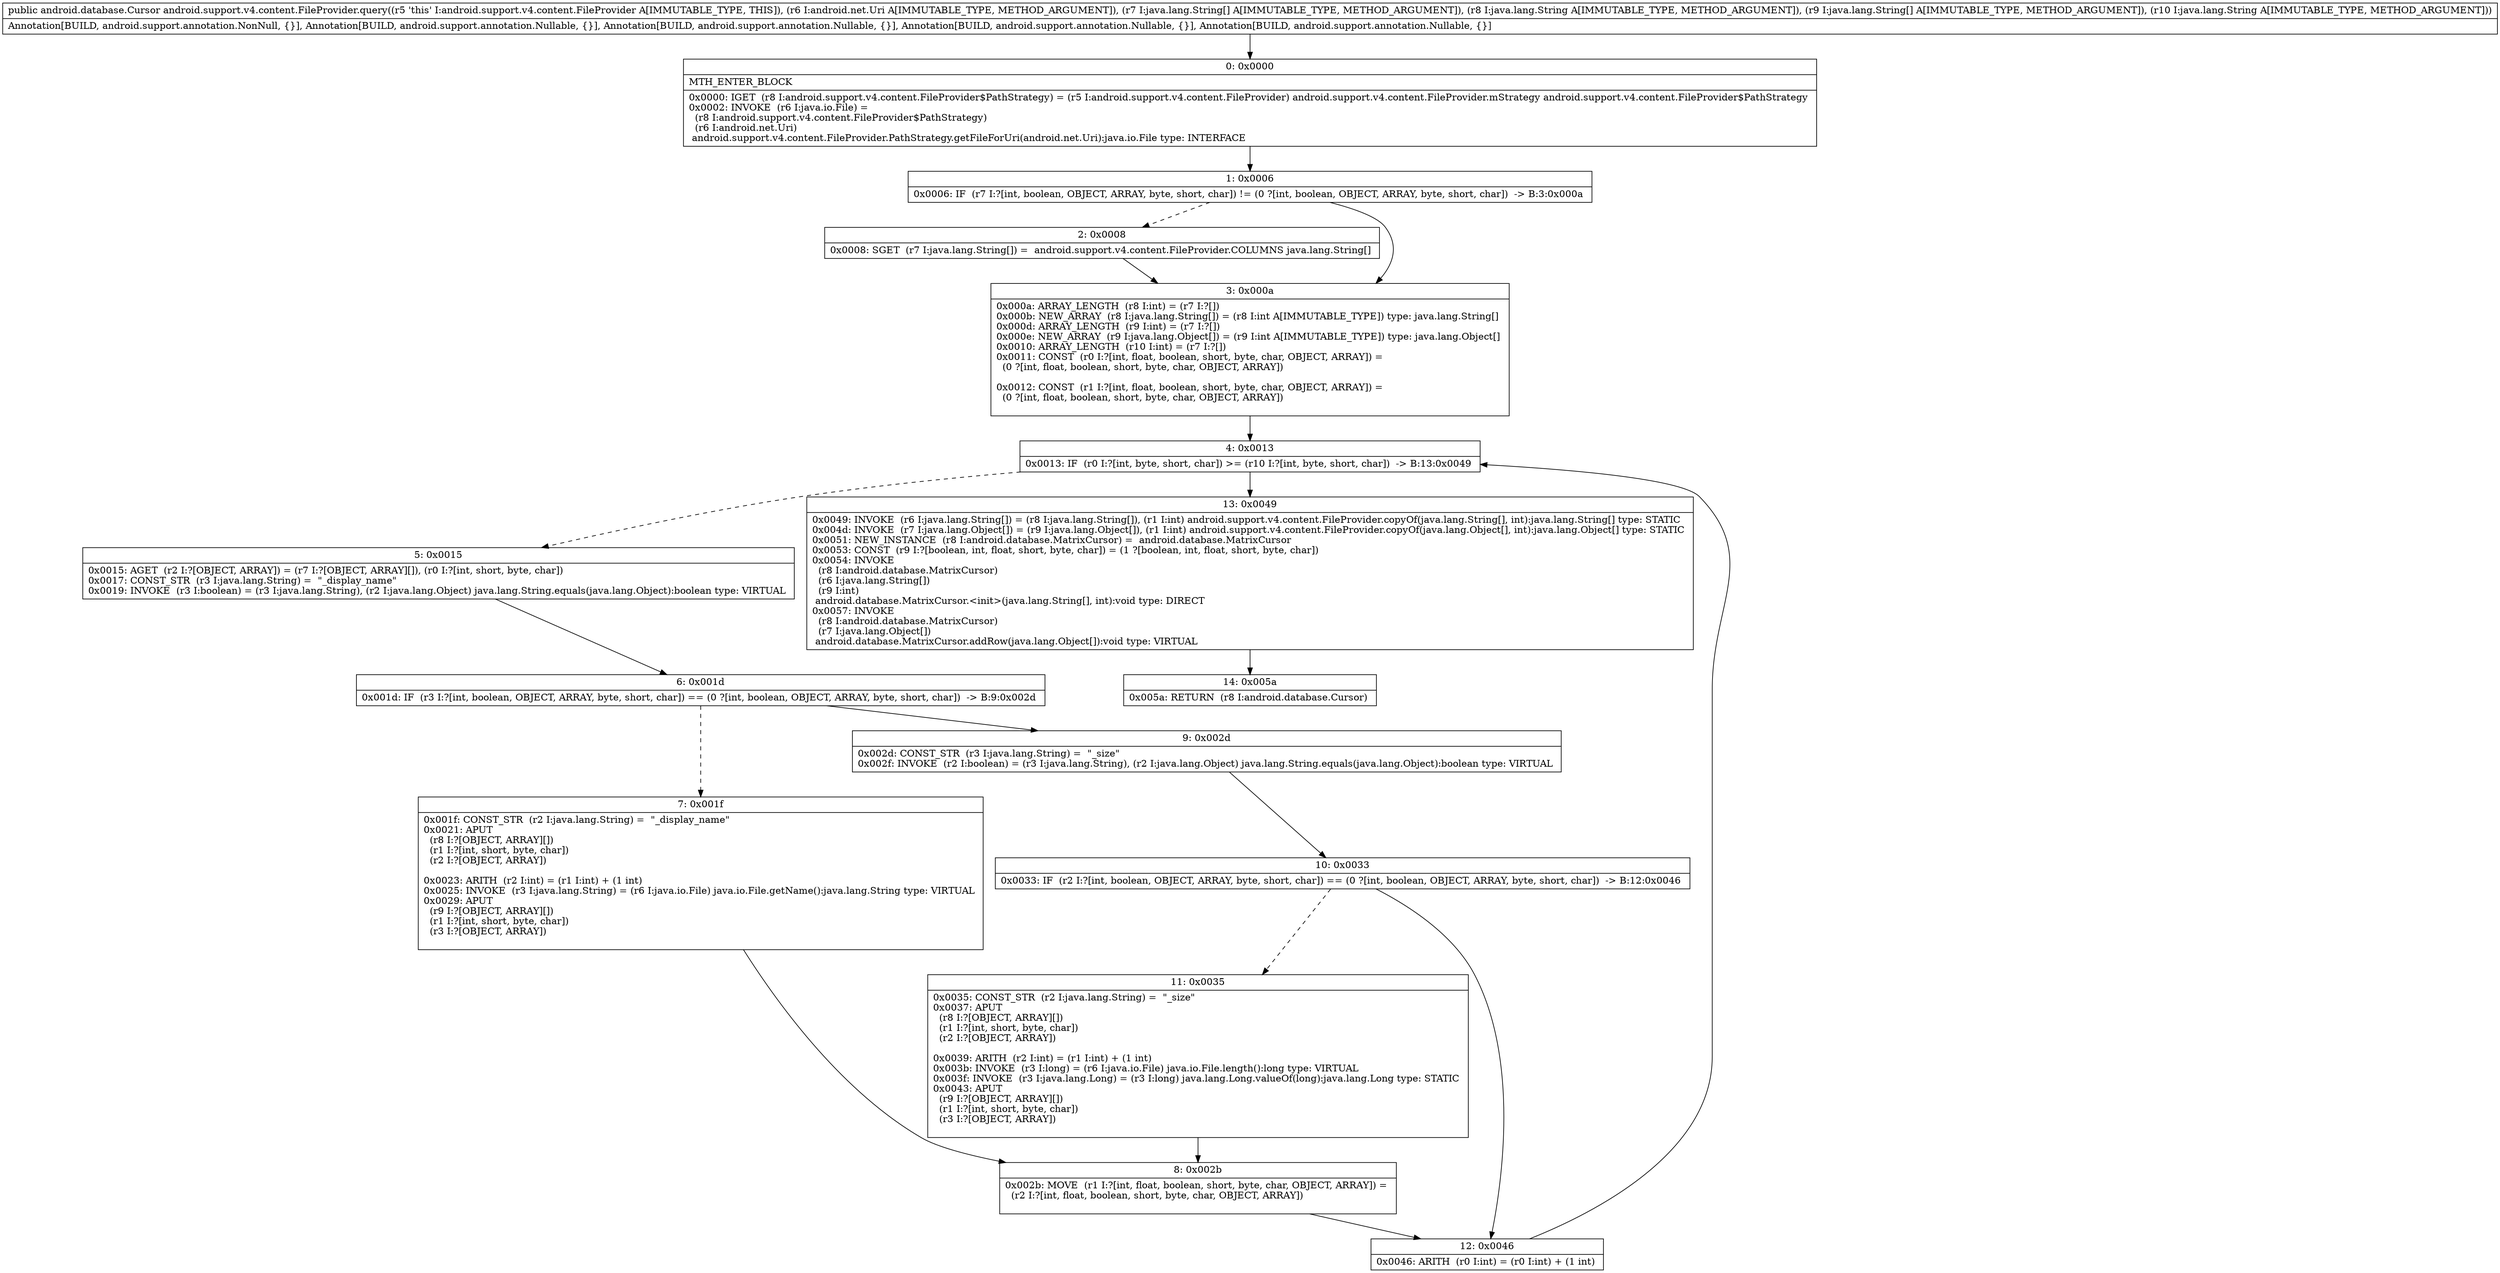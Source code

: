 digraph "CFG forandroid.support.v4.content.FileProvider.query(Landroid\/net\/Uri;[Ljava\/lang\/String;Ljava\/lang\/String;[Ljava\/lang\/String;Ljava\/lang\/String;)Landroid\/database\/Cursor;" {
Node_0 [shape=record,label="{0\:\ 0x0000|MTH_ENTER_BLOCK\l|0x0000: IGET  (r8 I:android.support.v4.content.FileProvider$PathStrategy) = (r5 I:android.support.v4.content.FileProvider) android.support.v4.content.FileProvider.mStrategy android.support.v4.content.FileProvider$PathStrategy \l0x0002: INVOKE  (r6 I:java.io.File) = \l  (r8 I:android.support.v4.content.FileProvider$PathStrategy)\l  (r6 I:android.net.Uri)\l android.support.v4.content.FileProvider.PathStrategy.getFileForUri(android.net.Uri):java.io.File type: INTERFACE \l}"];
Node_1 [shape=record,label="{1\:\ 0x0006|0x0006: IF  (r7 I:?[int, boolean, OBJECT, ARRAY, byte, short, char]) != (0 ?[int, boolean, OBJECT, ARRAY, byte, short, char])  \-\> B:3:0x000a \l}"];
Node_2 [shape=record,label="{2\:\ 0x0008|0x0008: SGET  (r7 I:java.lang.String[]) =  android.support.v4.content.FileProvider.COLUMNS java.lang.String[] \l}"];
Node_3 [shape=record,label="{3\:\ 0x000a|0x000a: ARRAY_LENGTH  (r8 I:int) = (r7 I:?[]) \l0x000b: NEW_ARRAY  (r8 I:java.lang.String[]) = (r8 I:int A[IMMUTABLE_TYPE]) type: java.lang.String[] \l0x000d: ARRAY_LENGTH  (r9 I:int) = (r7 I:?[]) \l0x000e: NEW_ARRAY  (r9 I:java.lang.Object[]) = (r9 I:int A[IMMUTABLE_TYPE]) type: java.lang.Object[] \l0x0010: ARRAY_LENGTH  (r10 I:int) = (r7 I:?[]) \l0x0011: CONST  (r0 I:?[int, float, boolean, short, byte, char, OBJECT, ARRAY]) = \l  (0 ?[int, float, boolean, short, byte, char, OBJECT, ARRAY])\l \l0x0012: CONST  (r1 I:?[int, float, boolean, short, byte, char, OBJECT, ARRAY]) = \l  (0 ?[int, float, boolean, short, byte, char, OBJECT, ARRAY])\l \l}"];
Node_4 [shape=record,label="{4\:\ 0x0013|0x0013: IF  (r0 I:?[int, byte, short, char]) \>= (r10 I:?[int, byte, short, char])  \-\> B:13:0x0049 \l}"];
Node_5 [shape=record,label="{5\:\ 0x0015|0x0015: AGET  (r2 I:?[OBJECT, ARRAY]) = (r7 I:?[OBJECT, ARRAY][]), (r0 I:?[int, short, byte, char]) \l0x0017: CONST_STR  (r3 I:java.lang.String) =  \"_display_name\" \l0x0019: INVOKE  (r3 I:boolean) = (r3 I:java.lang.String), (r2 I:java.lang.Object) java.lang.String.equals(java.lang.Object):boolean type: VIRTUAL \l}"];
Node_6 [shape=record,label="{6\:\ 0x001d|0x001d: IF  (r3 I:?[int, boolean, OBJECT, ARRAY, byte, short, char]) == (0 ?[int, boolean, OBJECT, ARRAY, byte, short, char])  \-\> B:9:0x002d \l}"];
Node_7 [shape=record,label="{7\:\ 0x001f|0x001f: CONST_STR  (r2 I:java.lang.String) =  \"_display_name\" \l0x0021: APUT  \l  (r8 I:?[OBJECT, ARRAY][])\l  (r1 I:?[int, short, byte, char])\l  (r2 I:?[OBJECT, ARRAY])\l \l0x0023: ARITH  (r2 I:int) = (r1 I:int) + (1 int) \l0x0025: INVOKE  (r3 I:java.lang.String) = (r6 I:java.io.File) java.io.File.getName():java.lang.String type: VIRTUAL \l0x0029: APUT  \l  (r9 I:?[OBJECT, ARRAY][])\l  (r1 I:?[int, short, byte, char])\l  (r3 I:?[OBJECT, ARRAY])\l \l}"];
Node_8 [shape=record,label="{8\:\ 0x002b|0x002b: MOVE  (r1 I:?[int, float, boolean, short, byte, char, OBJECT, ARRAY]) = \l  (r2 I:?[int, float, boolean, short, byte, char, OBJECT, ARRAY])\l \l}"];
Node_9 [shape=record,label="{9\:\ 0x002d|0x002d: CONST_STR  (r3 I:java.lang.String) =  \"_size\" \l0x002f: INVOKE  (r2 I:boolean) = (r3 I:java.lang.String), (r2 I:java.lang.Object) java.lang.String.equals(java.lang.Object):boolean type: VIRTUAL \l}"];
Node_10 [shape=record,label="{10\:\ 0x0033|0x0033: IF  (r2 I:?[int, boolean, OBJECT, ARRAY, byte, short, char]) == (0 ?[int, boolean, OBJECT, ARRAY, byte, short, char])  \-\> B:12:0x0046 \l}"];
Node_11 [shape=record,label="{11\:\ 0x0035|0x0035: CONST_STR  (r2 I:java.lang.String) =  \"_size\" \l0x0037: APUT  \l  (r8 I:?[OBJECT, ARRAY][])\l  (r1 I:?[int, short, byte, char])\l  (r2 I:?[OBJECT, ARRAY])\l \l0x0039: ARITH  (r2 I:int) = (r1 I:int) + (1 int) \l0x003b: INVOKE  (r3 I:long) = (r6 I:java.io.File) java.io.File.length():long type: VIRTUAL \l0x003f: INVOKE  (r3 I:java.lang.Long) = (r3 I:long) java.lang.Long.valueOf(long):java.lang.Long type: STATIC \l0x0043: APUT  \l  (r9 I:?[OBJECT, ARRAY][])\l  (r1 I:?[int, short, byte, char])\l  (r3 I:?[OBJECT, ARRAY])\l \l}"];
Node_12 [shape=record,label="{12\:\ 0x0046|0x0046: ARITH  (r0 I:int) = (r0 I:int) + (1 int) \l}"];
Node_13 [shape=record,label="{13\:\ 0x0049|0x0049: INVOKE  (r6 I:java.lang.String[]) = (r8 I:java.lang.String[]), (r1 I:int) android.support.v4.content.FileProvider.copyOf(java.lang.String[], int):java.lang.String[] type: STATIC \l0x004d: INVOKE  (r7 I:java.lang.Object[]) = (r9 I:java.lang.Object[]), (r1 I:int) android.support.v4.content.FileProvider.copyOf(java.lang.Object[], int):java.lang.Object[] type: STATIC \l0x0051: NEW_INSTANCE  (r8 I:android.database.MatrixCursor) =  android.database.MatrixCursor \l0x0053: CONST  (r9 I:?[boolean, int, float, short, byte, char]) = (1 ?[boolean, int, float, short, byte, char]) \l0x0054: INVOKE  \l  (r8 I:android.database.MatrixCursor)\l  (r6 I:java.lang.String[])\l  (r9 I:int)\l android.database.MatrixCursor.\<init\>(java.lang.String[], int):void type: DIRECT \l0x0057: INVOKE  \l  (r8 I:android.database.MatrixCursor)\l  (r7 I:java.lang.Object[])\l android.database.MatrixCursor.addRow(java.lang.Object[]):void type: VIRTUAL \l}"];
Node_14 [shape=record,label="{14\:\ 0x005a|0x005a: RETURN  (r8 I:android.database.Cursor) \l}"];
MethodNode[shape=record,label="{public android.database.Cursor android.support.v4.content.FileProvider.query((r5 'this' I:android.support.v4.content.FileProvider A[IMMUTABLE_TYPE, THIS]), (r6 I:android.net.Uri A[IMMUTABLE_TYPE, METHOD_ARGUMENT]), (r7 I:java.lang.String[] A[IMMUTABLE_TYPE, METHOD_ARGUMENT]), (r8 I:java.lang.String A[IMMUTABLE_TYPE, METHOD_ARGUMENT]), (r9 I:java.lang.String[] A[IMMUTABLE_TYPE, METHOD_ARGUMENT]), (r10 I:java.lang.String A[IMMUTABLE_TYPE, METHOD_ARGUMENT]))  | Annotation[BUILD, android.support.annotation.NonNull, \{\}], Annotation[BUILD, android.support.annotation.Nullable, \{\}], Annotation[BUILD, android.support.annotation.Nullable, \{\}], Annotation[BUILD, android.support.annotation.Nullable, \{\}], Annotation[BUILD, android.support.annotation.Nullable, \{\}]\l}"];
MethodNode -> Node_0;
Node_0 -> Node_1;
Node_1 -> Node_2[style=dashed];
Node_1 -> Node_3;
Node_2 -> Node_3;
Node_3 -> Node_4;
Node_4 -> Node_5[style=dashed];
Node_4 -> Node_13;
Node_5 -> Node_6;
Node_6 -> Node_7[style=dashed];
Node_6 -> Node_9;
Node_7 -> Node_8;
Node_8 -> Node_12;
Node_9 -> Node_10;
Node_10 -> Node_11[style=dashed];
Node_10 -> Node_12;
Node_11 -> Node_8;
Node_12 -> Node_4;
Node_13 -> Node_14;
}

